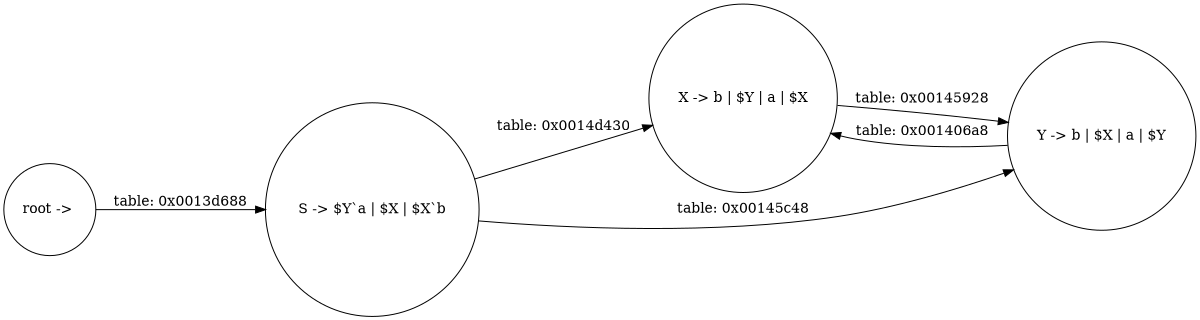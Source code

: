 digraph {
  rankdir=LR;
  size="8,5"
  node[shape=circle,label=""];
  root[label="root -> "];
  X[label="X -> b | $Y | a | $X"];
  S[label="S -> $Y`a | $X | $X`b"];
  Y[label="Y -> b | $X | a | $Y"];
    root -> S[label="table: 0x0013d688"];
    X -> Y[label="table: 0x00145928"];
    S -> Y[label="table: 0x00145c48"];
    S -> X[label="table: 0x0014d430"];
    Y -> X[label="table: 0x001406a8"];
}
